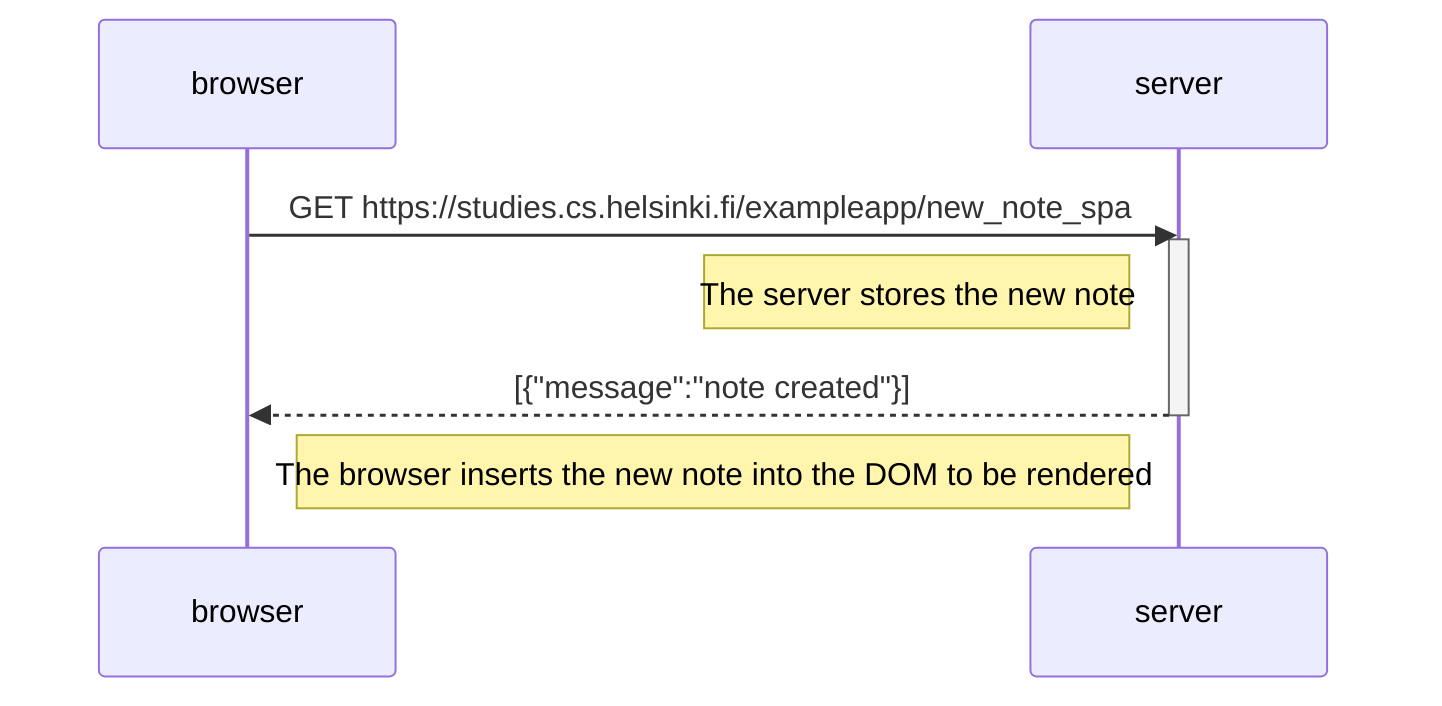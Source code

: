 sequenceDiagram
    participant browser
    participant server

   browser->>server: GET https://studies.cs.helsinki.fi/exampleapp/new_note_spa
   activate server
       Note left of server: The server stores the new note

   server-->>browser: [{"message":"note created"}]
   deactivate server
    Note right of browser: The browser inserts the new note into the DOM to be rendered